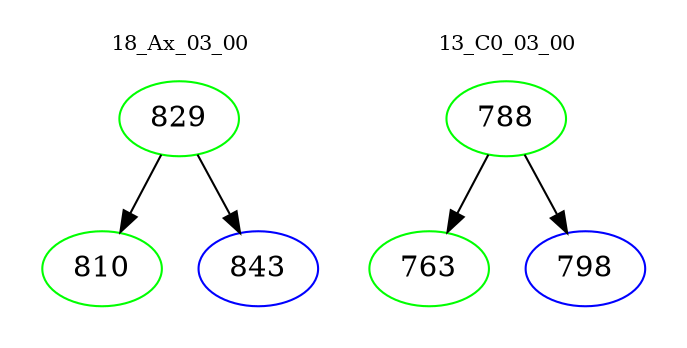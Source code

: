digraph{
subgraph cluster_0 {
color = white
label = "18_Ax_03_00";
fontsize=10;
T0_829 [label="829", color="green"]
T0_829 -> T0_810 [color="black"]
T0_810 [label="810", color="green"]
T0_829 -> T0_843 [color="black"]
T0_843 [label="843", color="blue"]
}
subgraph cluster_1 {
color = white
label = "13_C0_03_00";
fontsize=10;
T1_788 [label="788", color="green"]
T1_788 -> T1_763 [color="black"]
T1_763 [label="763", color="green"]
T1_788 -> T1_798 [color="black"]
T1_798 [label="798", color="blue"]
}
}
